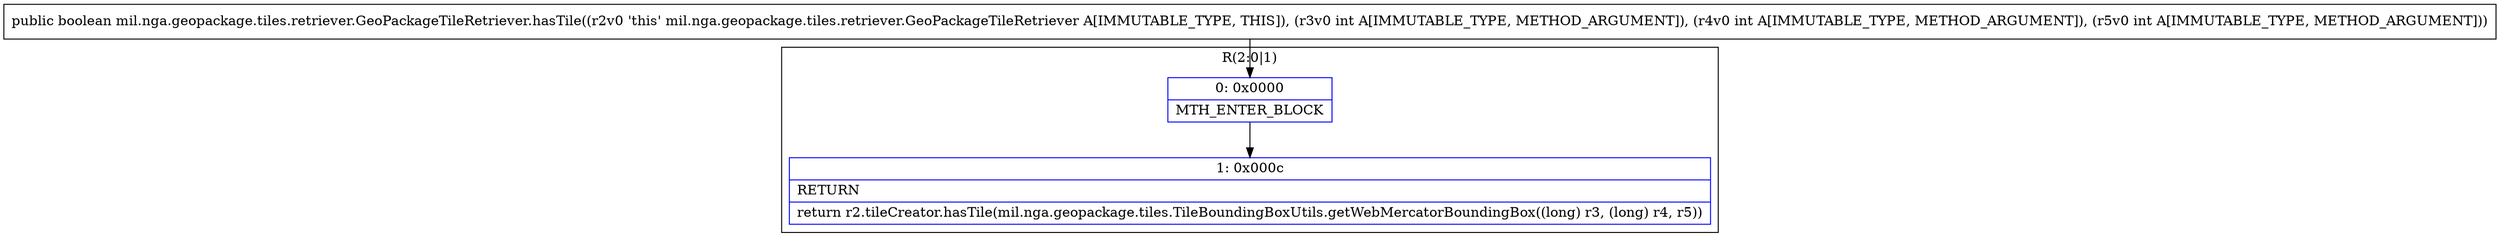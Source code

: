 digraph "CFG formil.nga.geopackage.tiles.retriever.GeoPackageTileRetriever.hasTile(III)Z" {
subgraph cluster_Region_1247547354 {
label = "R(2:0|1)";
node [shape=record,color=blue];
Node_0 [shape=record,label="{0\:\ 0x0000|MTH_ENTER_BLOCK\l}"];
Node_1 [shape=record,label="{1\:\ 0x000c|RETURN\l|return r2.tileCreator.hasTile(mil.nga.geopackage.tiles.TileBoundingBoxUtils.getWebMercatorBoundingBox((long) r3, (long) r4, r5))\l}"];
}
MethodNode[shape=record,label="{public boolean mil.nga.geopackage.tiles.retriever.GeoPackageTileRetriever.hasTile((r2v0 'this' mil.nga.geopackage.tiles.retriever.GeoPackageTileRetriever A[IMMUTABLE_TYPE, THIS]), (r3v0 int A[IMMUTABLE_TYPE, METHOD_ARGUMENT]), (r4v0 int A[IMMUTABLE_TYPE, METHOD_ARGUMENT]), (r5v0 int A[IMMUTABLE_TYPE, METHOD_ARGUMENT])) }"];
MethodNode -> Node_0;
Node_0 -> Node_1;
}

